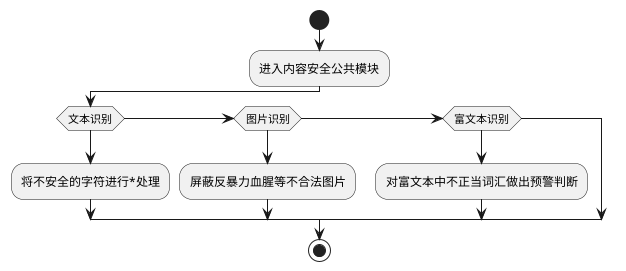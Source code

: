 @startuml

start
:进入内容安全公共模块;
if (文本识别) then ( )
    :将不安全的字符进行*处理;
elseif (图片识别) then( )
    :屏蔽反暴力血腥等不合法图片;
elseif (富文本识别) then( )
    :对富文本中不正当词汇做出预警判断;
endif

stop

@enduml